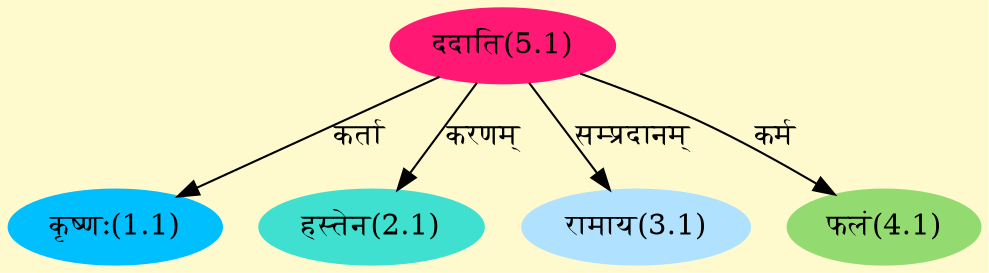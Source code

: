 digraph G{
rankdir=BT;
 compound=true;
 bgcolor="lemonchiffon1";
Node1_1 [style=filled, color="#00BFFF" label = "कृष्णः(1.1)"]
Node5_1 [style=filled, color="#FF1975" label = "ददाति(5.1)"]
Node2_1 [style=filled, color="#40E0D0" label = "हस्तेन(2.1)"]
Node3_1 [style=filled, color="#B0E2FF" label = "रामाय(3.1)"]
Node4_1 [style=filled, color="#93DB70" label = "फलं(4.1)"]
/* Start of Relations section */

Node1_1 -> Node5_1 [  label="कर्ता"  dir="back" ]
Node2_1 -> Node5_1 [  label="करणम्"  dir="back" ]
Node3_1 -> Node5_1 [  label="सम्प्रदानम्"  dir="back" ]
Node4_1 -> Node5_1 [  label="कर्म"  dir="back" ]
}
